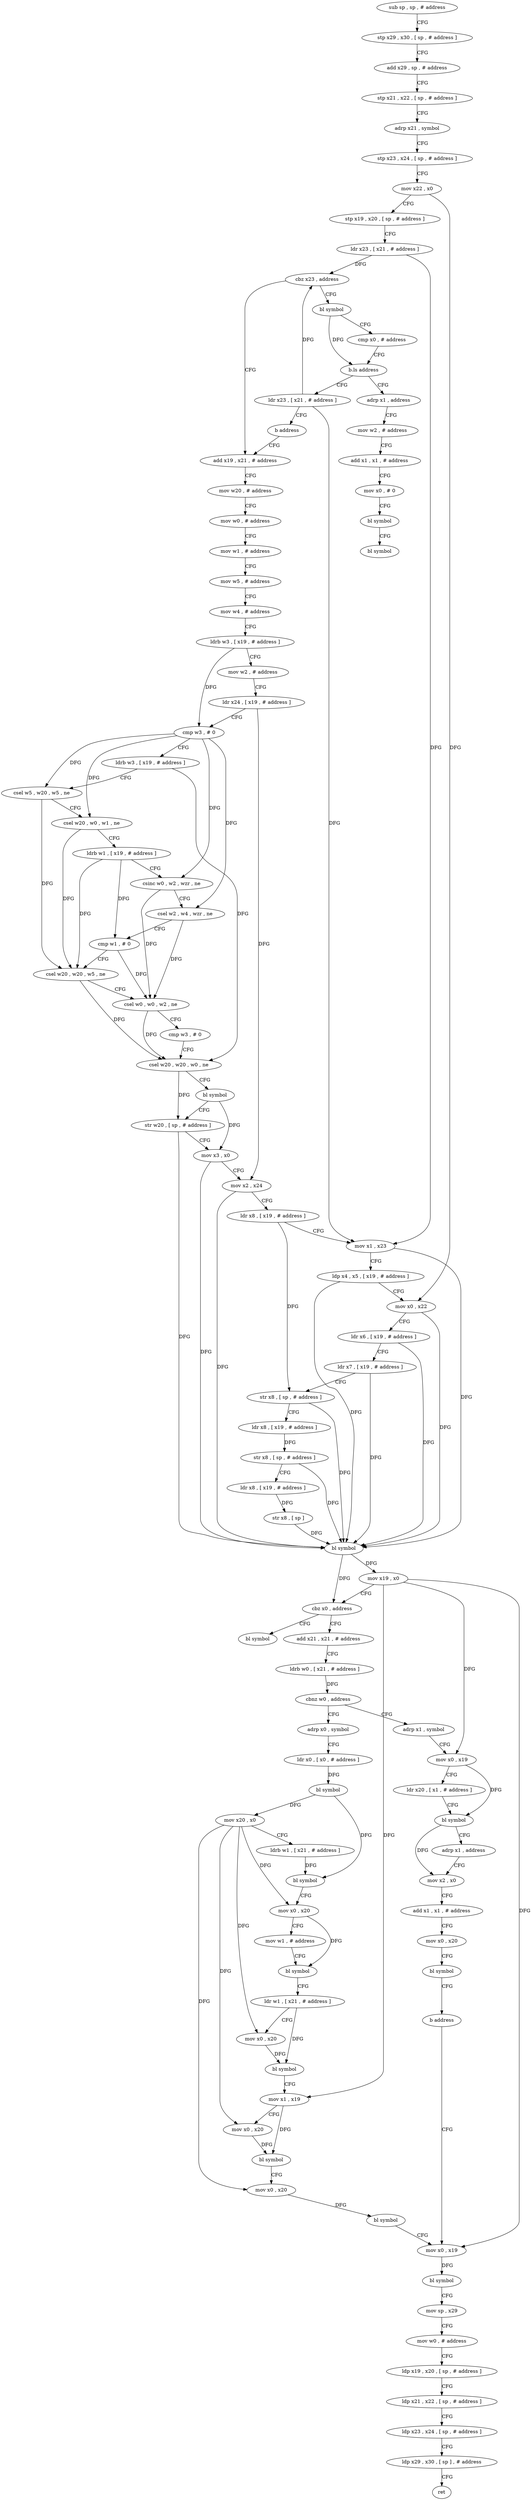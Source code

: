 digraph "func" {
"4219448" [label = "sub sp , sp , # address" ]
"4219452" [label = "stp x29 , x30 , [ sp , # address ]" ]
"4219456" [label = "add x29 , sp , # address" ]
"4219460" [label = "stp x21 , x22 , [ sp , # address ]" ]
"4219464" [label = "adrp x21 , symbol" ]
"4219468" [label = "stp x23 , x24 , [ sp , # address ]" ]
"4219472" [label = "mov x22 , x0" ]
"4219476" [label = "stp x19 , x20 , [ sp , # address ]" ]
"4219480" [label = "ldr x23 , [ x21 , # address ]" ]
"4219484" [label = "cbz x23 , address" ]
"4219808" [label = "bl symbol" ]
"4219488" [label = "add x19 , x21 , # address" ]
"4219812" [label = "cmp x0 , # address" ]
"4219816" [label = "b.ls address" ]
"4219844" [label = "ldr x23 , [ x21 , # address ]" ]
"4219820" [label = "adrp x1 , address" ]
"4219492" [label = "mov w20 , # address" ]
"4219496" [label = "mov w0 , # address" ]
"4219500" [label = "mov w1 , # address" ]
"4219504" [label = "mov w5 , # address" ]
"4219508" [label = "mov w4 , # address" ]
"4219512" [label = "ldrb w3 , [ x19 , # address ]" ]
"4219516" [label = "mov w2 , # address" ]
"4219520" [label = "ldr x24 , [ x19 , # address ]" ]
"4219524" [label = "cmp w3 , # 0" ]
"4219528" [label = "ldrb w3 , [ x19 , # address ]" ]
"4219532" [label = "csel w5 , w20 , w5 , ne" ]
"4219536" [label = "csel w20 , w0 , w1 , ne" ]
"4219540" [label = "ldrb w1 , [ x19 , # address ]" ]
"4219544" [label = "csinc w0 , w2 , wzr , ne" ]
"4219548" [label = "csel w2 , w4 , wzr , ne" ]
"4219552" [label = "cmp w1 , # 0" ]
"4219556" [label = "csel w20 , w20 , w5 , ne" ]
"4219560" [label = "csel w0 , w0 , w2 , ne" ]
"4219564" [label = "cmp w3 , # 0" ]
"4219568" [label = "csel w20 , w20 , w0 , ne" ]
"4219572" [label = "bl symbol" ]
"4219576" [label = "str w20 , [ sp , # address ]" ]
"4219580" [label = "mov x3 , x0" ]
"4219584" [label = "mov x2 , x24" ]
"4219588" [label = "ldr x8 , [ x19 , # address ]" ]
"4219592" [label = "mov x1 , x23" ]
"4219596" [label = "ldp x4 , x5 , [ x19 , # address ]" ]
"4219600" [label = "mov x0 , x22" ]
"4219604" [label = "ldr x6 , [ x19 , # address ]" ]
"4219608" [label = "ldr x7 , [ x19 , # address ]" ]
"4219612" [label = "str x8 , [ sp , # address ]" ]
"4219616" [label = "ldr x8 , [ x19 , # address ]" ]
"4219620" [label = "str x8 , [ sp , # address ]" ]
"4219624" [label = "ldr x8 , [ x19 , # address ]" ]
"4219628" [label = "str x8 , [ sp ]" ]
"4219632" [label = "bl symbol" ]
"4219636" [label = "mov x19 , x0" ]
"4219640" [label = "cbz x0 , address" ]
"4219800" [label = "bl symbol" ]
"4219644" [label = "add x21 , x21 , # address" ]
"4219848" [label = "b address" ]
"4219824" [label = "mov w2 , # address" ]
"4219828" [label = "add x1 , x1 , # address" ]
"4219832" [label = "mov x0 , # 0" ]
"4219836" [label = "bl symbol" ]
"4219840" [label = "bl symbol" ]
"4219648" [label = "ldrb w0 , [ x21 , # address ]" ]
"4219652" [label = "cbnz w0 , address" ]
"4219760" [label = "adrp x1 , symbol" ]
"4219656" [label = "adrp x0 , symbol" ]
"4219764" [label = "mov x0 , x19" ]
"4219768" [label = "ldr x20 , [ x1 , # address ]" ]
"4219772" [label = "bl symbol" ]
"4219776" [label = "adrp x1 , address" ]
"4219780" [label = "mov x2 , x0" ]
"4219784" [label = "add x1 , x1 , # address" ]
"4219788" [label = "mov x0 , x20" ]
"4219792" [label = "bl symbol" ]
"4219796" [label = "b address" ]
"4219724" [label = "mov x0 , x19" ]
"4219660" [label = "ldr x0 , [ x0 , # address ]" ]
"4219664" [label = "bl symbol" ]
"4219668" [label = "mov x20 , x0" ]
"4219672" [label = "ldrb w1 , [ x21 , # address ]" ]
"4219676" [label = "bl symbol" ]
"4219680" [label = "mov x0 , x20" ]
"4219684" [label = "mov w1 , # address" ]
"4219688" [label = "bl symbol" ]
"4219692" [label = "ldr w1 , [ x21 , # address ]" ]
"4219696" [label = "mov x0 , x20" ]
"4219700" [label = "bl symbol" ]
"4219704" [label = "mov x1 , x19" ]
"4219708" [label = "mov x0 , x20" ]
"4219712" [label = "bl symbol" ]
"4219716" [label = "mov x0 , x20" ]
"4219720" [label = "bl symbol" ]
"4219728" [label = "bl symbol" ]
"4219732" [label = "mov sp , x29" ]
"4219736" [label = "mov w0 , # address" ]
"4219740" [label = "ldp x19 , x20 , [ sp , # address ]" ]
"4219744" [label = "ldp x21 , x22 , [ sp , # address ]" ]
"4219748" [label = "ldp x23 , x24 , [ sp , # address ]" ]
"4219752" [label = "ldp x29 , x30 , [ sp ] , # address" ]
"4219756" [label = "ret" ]
"4219448" -> "4219452" [ label = "CFG" ]
"4219452" -> "4219456" [ label = "CFG" ]
"4219456" -> "4219460" [ label = "CFG" ]
"4219460" -> "4219464" [ label = "CFG" ]
"4219464" -> "4219468" [ label = "CFG" ]
"4219468" -> "4219472" [ label = "CFG" ]
"4219472" -> "4219476" [ label = "CFG" ]
"4219472" -> "4219600" [ label = "DFG" ]
"4219476" -> "4219480" [ label = "CFG" ]
"4219480" -> "4219484" [ label = "DFG" ]
"4219480" -> "4219592" [ label = "DFG" ]
"4219484" -> "4219808" [ label = "CFG" ]
"4219484" -> "4219488" [ label = "CFG" ]
"4219808" -> "4219812" [ label = "CFG" ]
"4219808" -> "4219816" [ label = "DFG" ]
"4219488" -> "4219492" [ label = "CFG" ]
"4219812" -> "4219816" [ label = "CFG" ]
"4219816" -> "4219844" [ label = "CFG" ]
"4219816" -> "4219820" [ label = "CFG" ]
"4219844" -> "4219848" [ label = "CFG" ]
"4219844" -> "4219484" [ label = "DFG" ]
"4219844" -> "4219592" [ label = "DFG" ]
"4219820" -> "4219824" [ label = "CFG" ]
"4219492" -> "4219496" [ label = "CFG" ]
"4219496" -> "4219500" [ label = "CFG" ]
"4219500" -> "4219504" [ label = "CFG" ]
"4219504" -> "4219508" [ label = "CFG" ]
"4219508" -> "4219512" [ label = "CFG" ]
"4219512" -> "4219516" [ label = "CFG" ]
"4219512" -> "4219524" [ label = "DFG" ]
"4219516" -> "4219520" [ label = "CFG" ]
"4219520" -> "4219524" [ label = "CFG" ]
"4219520" -> "4219584" [ label = "DFG" ]
"4219524" -> "4219528" [ label = "CFG" ]
"4219524" -> "4219532" [ label = "DFG" ]
"4219524" -> "4219536" [ label = "DFG" ]
"4219524" -> "4219544" [ label = "DFG" ]
"4219524" -> "4219548" [ label = "DFG" ]
"4219528" -> "4219532" [ label = "CFG" ]
"4219528" -> "4219568" [ label = "DFG" ]
"4219532" -> "4219536" [ label = "CFG" ]
"4219532" -> "4219556" [ label = "DFG" ]
"4219536" -> "4219540" [ label = "CFG" ]
"4219536" -> "4219556" [ label = "DFG" ]
"4219540" -> "4219544" [ label = "CFG" ]
"4219540" -> "4219552" [ label = "DFG" ]
"4219540" -> "4219556" [ label = "DFG" ]
"4219544" -> "4219548" [ label = "CFG" ]
"4219544" -> "4219560" [ label = "DFG" ]
"4219548" -> "4219552" [ label = "CFG" ]
"4219548" -> "4219560" [ label = "DFG" ]
"4219552" -> "4219556" [ label = "CFG" ]
"4219552" -> "4219560" [ label = "DFG" ]
"4219556" -> "4219560" [ label = "CFG" ]
"4219556" -> "4219568" [ label = "DFG" ]
"4219560" -> "4219564" [ label = "CFG" ]
"4219560" -> "4219568" [ label = "DFG" ]
"4219564" -> "4219568" [ label = "CFG" ]
"4219568" -> "4219572" [ label = "CFG" ]
"4219568" -> "4219576" [ label = "DFG" ]
"4219572" -> "4219576" [ label = "CFG" ]
"4219572" -> "4219580" [ label = "DFG" ]
"4219576" -> "4219580" [ label = "CFG" ]
"4219576" -> "4219632" [ label = "DFG" ]
"4219580" -> "4219584" [ label = "CFG" ]
"4219580" -> "4219632" [ label = "DFG" ]
"4219584" -> "4219588" [ label = "CFG" ]
"4219584" -> "4219632" [ label = "DFG" ]
"4219588" -> "4219592" [ label = "CFG" ]
"4219588" -> "4219612" [ label = "DFG" ]
"4219592" -> "4219596" [ label = "CFG" ]
"4219592" -> "4219632" [ label = "DFG" ]
"4219596" -> "4219600" [ label = "CFG" ]
"4219596" -> "4219632" [ label = "DFG" ]
"4219600" -> "4219604" [ label = "CFG" ]
"4219600" -> "4219632" [ label = "DFG" ]
"4219604" -> "4219608" [ label = "CFG" ]
"4219604" -> "4219632" [ label = "DFG" ]
"4219608" -> "4219612" [ label = "CFG" ]
"4219608" -> "4219632" [ label = "DFG" ]
"4219612" -> "4219616" [ label = "CFG" ]
"4219612" -> "4219632" [ label = "DFG" ]
"4219616" -> "4219620" [ label = "DFG" ]
"4219620" -> "4219624" [ label = "CFG" ]
"4219620" -> "4219632" [ label = "DFG" ]
"4219624" -> "4219628" [ label = "DFG" ]
"4219628" -> "4219632" [ label = "DFG" ]
"4219632" -> "4219636" [ label = "DFG" ]
"4219632" -> "4219640" [ label = "DFG" ]
"4219636" -> "4219640" [ label = "CFG" ]
"4219636" -> "4219764" [ label = "DFG" ]
"4219636" -> "4219704" [ label = "DFG" ]
"4219636" -> "4219724" [ label = "DFG" ]
"4219640" -> "4219800" [ label = "CFG" ]
"4219640" -> "4219644" [ label = "CFG" ]
"4219644" -> "4219648" [ label = "CFG" ]
"4219848" -> "4219488" [ label = "CFG" ]
"4219824" -> "4219828" [ label = "CFG" ]
"4219828" -> "4219832" [ label = "CFG" ]
"4219832" -> "4219836" [ label = "CFG" ]
"4219836" -> "4219840" [ label = "CFG" ]
"4219648" -> "4219652" [ label = "DFG" ]
"4219652" -> "4219760" [ label = "CFG" ]
"4219652" -> "4219656" [ label = "CFG" ]
"4219760" -> "4219764" [ label = "CFG" ]
"4219656" -> "4219660" [ label = "CFG" ]
"4219764" -> "4219768" [ label = "CFG" ]
"4219764" -> "4219772" [ label = "DFG" ]
"4219768" -> "4219772" [ label = "CFG" ]
"4219772" -> "4219776" [ label = "CFG" ]
"4219772" -> "4219780" [ label = "DFG" ]
"4219776" -> "4219780" [ label = "CFG" ]
"4219780" -> "4219784" [ label = "CFG" ]
"4219784" -> "4219788" [ label = "CFG" ]
"4219788" -> "4219792" [ label = "CFG" ]
"4219792" -> "4219796" [ label = "CFG" ]
"4219796" -> "4219724" [ label = "CFG" ]
"4219724" -> "4219728" [ label = "DFG" ]
"4219660" -> "4219664" [ label = "DFG" ]
"4219664" -> "4219668" [ label = "DFG" ]
"4219664" -> "4219676" [ label = "DFG" ]
"4219668" -> "4219672" [ label = "CFG" ]
"4219668" -> "4219680" [ label = "DFG" ]
"4219668" -> "4219696" [ label = "DFG" ]
"4219668" -> "4219708" [ label = "DFG" ]
"4219668" -> "4219716" [ label = "DFG" ]
"4219672" -> "4219676" [ label = "DFG" ]
"4219676" -> "4219680" [ label = "CFG" ]
"4219680" -> "4219684" [ label = "CFG" ]
"4219680" -> "4219688" [ label = "DFG" ]
"4219684" -> "4219688" [ label = "CFG" ]
"4219688" -> "4219692" [ label = "CFG" ]
"4219692" -> "4219696" [ label = "CFG" ]
"4219692" -> "4219700" [ label = "DFG" ]
"4219696" -> "4219700" [ label = "DFG" ]
"4219700" -> "4219704" [ label = "CFG" ]
"4219704" -> "4219708" [ label = "CFG" ]
"4219704" -> "4219712" [ label = "DFG" ]
"4219708" -> "4219712" [ label = "DFG" ]
"4219712" -> "4219716" [ label = "CFG" ]
"4219716" -> "4219720" [ label = "DFG" ]
"4219720" -> "4219724" [ label = "CFG" ]
"4219728" -> "4219732" [ label = "CFG" ]
"4219732" -> "4219736" [ label = "CFG" ]
"4219736" -> "4219740" [ label = "CFG" ]
"4219740" -> "4219744" [ label = "CFG" ]
"4219744" -> "4219748" [ label = "CFG" ]
"4219748" -> "4219752" [ label = "CFG" ]
"4219752" -> "4219756" [ label = "CFG" ]
}
